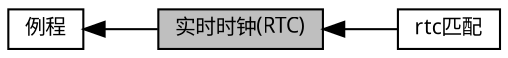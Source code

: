 digraph "实时时钟(RTC)"
{
  edge [fontname="黑体",fontsize="10",labelfontname="黑体",labelfontsize="10"];
  node [fontname="黑体",fontsize="10",shape=record];
  rankdir=LR;
  Node0 [label="实时时钟(RTC)",height=0.2,width=0.4,color="black", fillcolor="grey75", style="filled", fontcolor="black"];
  Node2 [label="rtc匹配",height=0.2,width=0.4,color="black", fillcolor="white", style="filled",URL="$group__demo__if__rtc.html"];
  Node1 [label="例程",height=0.2,width=0.4,color="black", fillcolor="white", style="filled",URL="$group__mwv__service__demo__device.html",tooltip="提供外设使用例程，例如SPI、I2C，UART "];
  Node1->Node0 [shape=plaintext, dir="back", style="solid"];
  Node0->Node2 [shape=plaintext, dir="back", style="solid"];
}
